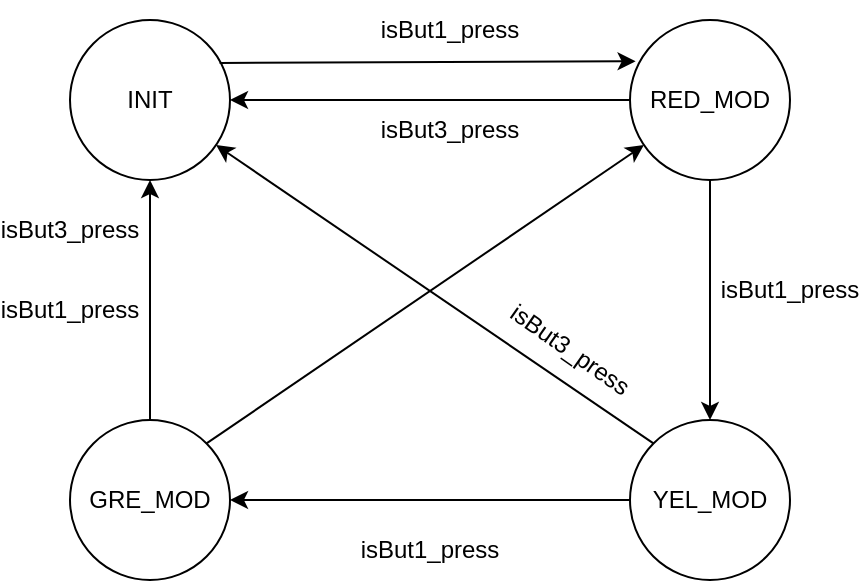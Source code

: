 <mxfile version="24.8.6">
  <diagram name="Trang-1" id="GWwzEJKnEYCqDHpDhqDA">
    <mxGraphModel dx="1050" dy="603" grid="1" gridSize="10" guides="1" tooltips="1" connect="1" arrows="1" fold="1" page="1" pageScale="1" pageWidth="827" pageHeight="1169" math="0" shadow="0">
      <root>
        <mxCell id="0" />
        <mxCell id="1" parent="0" />
        <mxCell id="-J5IuUzd6AkS9W769ICX-1" value="INIT" style="ellipse;whiteSpace=wrap;html=1;aspect=fixed;" vertex="1" parent="1">
          <mxGeometry x="160" y="40" width="80" height="80" as="geometry" />
        </mxCell>
        <mxCell id="-J5IuUzd6AkS9W769ICX-8" style="edgeStyle=orthogonalEdgeStyle;rounded=0;orthogonalLoop=1;jettySize=auto;html=1;entryX=0.5;entryY=0;entryDx=0;entryDy=0;" edge="1" parent="1" source="-J5IuUzd6AkS9W769ICX-2" target="-J5IuUzd6AkS9W769ICX-3">
          <mxGeometry relative="1" as="geometry" />
        </mxCell>
        <mxCell id="-J5IuUzd6AkS9W769ICX-2" value="RED_MOD" style="ellipse;whiteSpace=wrap;html=1;aspect=fixed;" vertex="1" parent="1">
          <mxGeometry x="440" y="40" width="80" height="80" as="geometry" />
        </mxCell>
        <mxCell id="-J5IuUzd6AkS9W769ICX-9" style="edgeStyle=orthogonalEdgeStyle;rounded=0;orthogonalLoop=1;jettySize=auto;html=1;entryX=1;entryY=0.5;entryDx=0;entryDy=0;" edge="1" parent="1" source="-J5IuUzd6AkS9W769ICX-3" target="-J5IuUzd6AkS9W769ICX-4">
          <mxGeometry relative="1" as="geometry" />
        </mxCell>
        <mxCell id="-J5IuUzd6AkS9W769ICX-3" value="YEL_MOD" style="ellipse;whiteSpace=wrap;html=1;aspect=fixed;" vertex="1" parent="1">
          <mxGeometry x="440" y="240" width="80" height="80" as="geometry" />
        </mxCell>
        <mxCell id="-J5IuUzd6AkS9W769ICX-18" style="edgeStyle=orthogonalEdgeStyle;rounded=0;orthogonalLoop=1;jettySize=auto;html=1;entryX=0.5;entryY=1;entryDx=0;entryDy=0;" edge="1" parent="1" source="-J5IuUzd6AkS9W769ICX-4" target="-J5IuUzd6AkS9W769ICX-1">
          <mxGeometry relative="1" as="geometry" />
        </mxCell>
        <mxCell id="-J5IuUzd6AkS9W769ICX-4" value="GRE_MOD" style="ellipse;whiteSpace=wrap;html=1;aspect=fixed;" vertex="1" parent="1">
          <mxGeometry x="160" y="240" width="80" height="80" as="geometry" />
        </mxCell>
        <mxCell id="-J5IuUzd6AkS9W769ICX-7" value="" style="endArrow=classic;html=1;rounded=0;exitX=0.935;exitY=0.268;exitDx=0;exitDy=0;exitPerimeter=0;entryX=0.035;entryY=0.258;entryDx=0;entryDy=0;entryPerimeter=0;" edge="1" parent="1" source="-J5IuUzd6AkS9W769ICX-1" target="-J5IuUzd6AkS9W769ICX-2">
          <mxGeometry width="50" height="50" relative="1" as="geometry">
            <mxPoint x="240" y="89" as="sourcePoint" />
            <mxPoint x="440" y="89" as="targetPoint" />
          </mxGeometry>
        </mxCell>
        <mxCell id="-J5IuUzd6AkS9W769ICX-11" value="isBut1_press" style="text;html=1;align=center;verticalAlign=middle;whiteSpace=wrap;rounded=0;" vertex="1" parent="1">
          <mxGeometry x="320" y="30" width="60" height="30" as="geometry" />
        </mxCell>
        <mxCell id="-J5IuUzd6AkS9W769ICX-12" value="isBut1_press" style="text;html=1;align=center;verticalAlign=middle;whiteSpace=wrap;rounded=0;" vertex="1" parent="1">
          <mxGeometry x="490" y="160" width="60" height="30" as="geometry" />
        </mxCell>
        <mxCell id="-J5IuUzd6AkS9W769ICX-13" value="isBut1_press" style="text;html=1;align=center;verticalAlign=middle;whiteSpace=wrap;rounded=0;" vertex="1" parent="1">
          <mxGeometry x="310" y="290" width="60" height="30" as="geometry" />
        </mxCell>
        <mxCell id="-J5IuUzd6AkS9W769ICX-15" value="" style="endArrow=classic;html=1;rounded=0;exitX=1;exitY=0;exitDx=0;exitDy=0;" edge="1" parent="1" source="-J5IuUzd6AkS9W769ICX-4" target="-J5IuUzd6AkS9W769ICX-2">
          <mxGeometry width="50" height="50" relative="1" as="geometry">
            <mxPoint x="390" y="290" as="sourcePoint" />
            <mxPoint x="440" y="240" as="targetPoint" />
            <Array as="points" />
          </mxGeometry>
        </mxCell>
        <mxCell id="-J5IuUzd6AkS9W769ICX-17" value="" style="endArrow=classic;html=1;rounded=0;exitX=0;exitY=0;exitDx=0;exitDy=0;" edge="1" parent="1" source="-J5IuUzd6AkS9W769ICX-3" target="-J5IuUzd6AkS9W769ICX-1">
          <mxGeometry width="50" height="50" relative="1" as="geometry">
            <mxPoint x="390" y="290" as="sourcePoint" />
            <mxPoint x="440" y="240" as="targetPoint" />
          </mxGeometry>
        </mxCell>
        <mxCell id="-J5IuUzd6AkS9W769ICX-19" value="" style="endArrow=classic;html=1;rounded=0;entryX=1;entryY=0.5;entryDx=0;entryDy=0;exitX=0;exitY=0.5;exitDx=0;exitDy=0;" edge="1" parent="1" source="-J5IuUzd6AkS9W769ICX-2" target="-J5IuUzd6AkS9W769ICX-1">
          <mxGeometry width="50" height="50" relative="1" as="geometry">
            <mxPoint x="220" y="200" as="sourcePoint" />
            <mxPoint x="270" y="150" as="targetPoint" />
          </mxGeometry>
        </mxCell>
        <mxCell id="-J5IuUzd6AkS9W769ICX-20" value="isBut3_press" style="text;html=1;align=center;verticalAlign=middle;whiteSpace=wrap;rounded=0;" vertex="1" parent="1">
          <mxGeometry x="320" y="80" width="60" height="30" as="geometry" />
        </mxCell>
        <mxCell id="-J5IuUzd6AkS9W769ICX-21" value="isBut3_press" style="text;html=1;align=center;verticalAlign=middle;whiteSpace=wrap;rounded=0;" vertex="1" parent="1">
          <mxGeometry x="130" y="130" width="60" height="30" as="geometry" />
        </mxCell>
        <mxCell id="-J5IuUzd6AkS9W769ICX-22" value="isBut1_press" style="text;html=1;align=center;verticalAlign=middle;whiteSpace=wrap;rounded=0;rotation=0;" vertex="1" parent="1">
          <mxGeometry x="130" y="170" width="60" height="30" as="geometry" />
        </mxCell>
        <mxCell id="-J5IuUzd6AkS9W769ICX-25" value="isBut3_press" style="text;html=1;align=center;verticalAlign=middle;whiteSpace=wrap;rounded=0;rotation=35;" vertex="1" parent="1">
          <mxGeometry x="380" y="190" width="60" height="30" as="geometry" />
        </mxCell>
      </root>
    </mxGraphModel>
  </diagram>
</mxfile>
